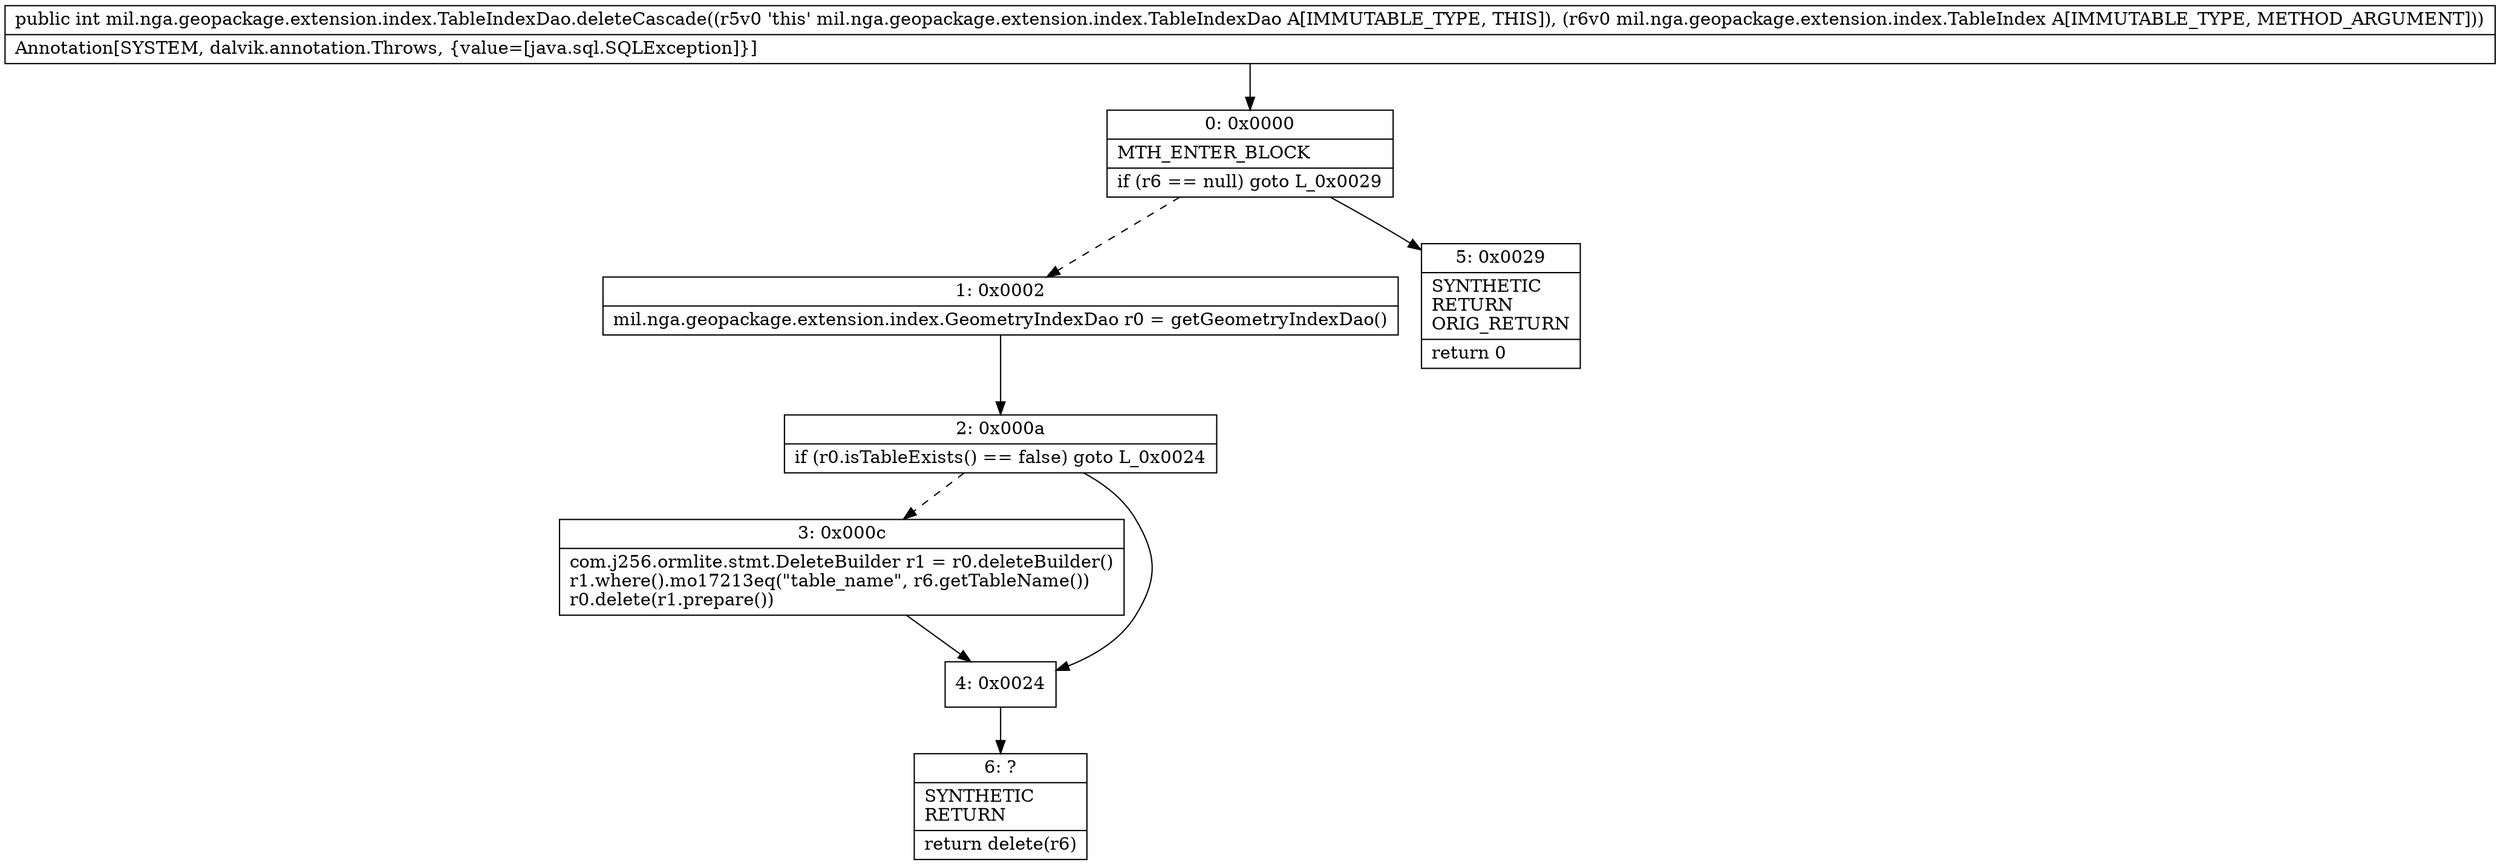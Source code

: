 digraph "CFG formil.nga.geopackage.extension.index.TableIndexDao.deleteCascade(Lmil\/nga\/geopackage\/extension\/index\/TableIndex;)I" {
Node_0 [shape=record,label="{0\:\ 0x0000|MTH_ENTER_BLOCK\l|if (r6 == null) goto L_0x0029\l}"];
Node_1 [shape=record,label="{1\:\ 0x0002|mil.nga.geopackage.extension.index.GeometryIndexDao r0 = getGeometryIndexDao()\l}"];
Node_2 [shape=record,label="{2\:\ 0x000a|if (r0.isTableExists() == false) goto L_0x0024\l}"];
Node_3 [shape=record,label="{3\:\ 0x000c|com.j256.ormlite.stmt.DeleteBuilder r1 = r0.deleteBuilder()\lr1.where().mo17213eq(\"table_name\", r6.getTableName())\lr0.delete(r1.prepare())\l}"];
Node_4 [shape=record,label="{4\:\ 0x0024}"];
Node_5 [shape=record,label="{5\:\ 0x0029|SYNTHETIC\lRETURN\lORIG_RETURN\l|return 0\l}"];
Node_6 [shape=record,label="{6\:\ ?|SYNTHETIC\lRETURN\l|return delete(r6)\l}"];
MethodNode[shape=record,label="{public int mil.nga.geopackage.extension.index.TableIndexDao.deleteCascade((r5v0 'this' mil.nga.geopackage.extension.index.TableIndexDao A[IMMUTABLE_TYPE, THIS]), (r6v0 mil.nga.geopackage.extension.index.TableIndex A[IMMUTABLE_TYPE, METHOD_ARGUMENT]))  | Annotation[SYSTEM, dalvik.annotation.Throws, \{value=[java.sql.SQLException]\}]\l}"];
MethodNode -> Node_0;
Node_0 -> Node_1[style=dashed];
Node_0 -> Node_5;
Node_1 -> Node_2;
Node_2 -> Node_3[style=dashed];
Node_2 -> Node_4;
Node_3 -> Node_4;
Node_4 -> Node_6;
}


